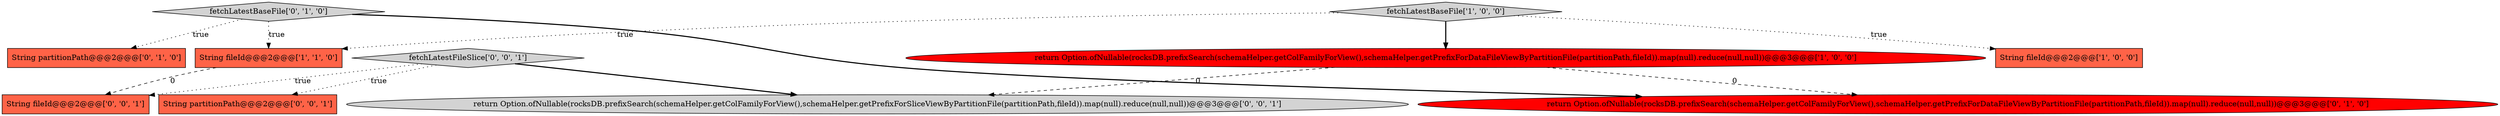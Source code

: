 digraph {
10 [style = filled, label = "fetchLatestFileSlice['0', '0', '1']", fillcolor = lightgray, shape = diamond image = "AAA0AAABBB3BBB"];
3 [style = filled, label = "String fileId@@@2@@@['1', '1', '0']", fillcolor = tomato, shape = box image = "AAA0AAABBB1BBB"];
9 [style = filled, label = "String fileId@@@2@@@['0', '0', '1']", fillcolor = tomato, shape = box image = "AAA0AAABBB3BBB"];
4 [style = filled, label = "String partitionPath@@@2@@@['0', '1', '0']", fillcolor = tomato, shape = box image = "AAA0AAABBB2BBB"];
1 [style = filled, label = "return Option.ofNullable(rocksDB.prefixSearch(schemaHelper.getColFamilyForView(),schemaHelper.getPrefixForDataFileViewByPartitionFile(partitionPath,fileId)).map(null).reduce(null,null))@@@3@@@['1', '0', '0']", fillcolor = red, shape = ellipse image = "AAA1AAABBB1BBB"];
0 [style = filled, label = "String fileId@@@2@@@['1', '0', '0']", fillcolor = tomato, shape = box image = "AAA0AAABBB1BBB"];
6 [style = filled, label = "return Option.ofNullable(rocksDB.prefixSearch(schemaHelper.getColFamilyForView(),schemaHelper.getPrefixForDataFileViewByPartitionFile(partitionPath,fileId)).map(null).reduce(null,null))@@@3@@@['0', '1', '0']", fillcolor = red, shape = ellipse image = "AAA1AAABBB2BBB"];
8 [style = filled, label = "return Option.ofNullable(rocksDB.prefixSearch(schemaHelper.getColFamilyForView(),schemaHelper.getPrefixForSliceViewByPartitionFile(partitionPath,fileId)).map(null).reduce(null,null))@@@3@@@['0', '0', '1']", fillcolor = lightgray, shape = ellipse image = "AAA0AAABBB3BBB"];
5 [style = filled, label = "fetchLatestBaseFile['0', '1', '0']", fillcolor = lightgray, shape = diamond image = "AAA0AAABBB2BBB"];
2 [style = filled, label = "fetchLatestBaseFile['1', '0', '0']", fillcolor = lightgray, shape = diamond image = "AAA0AAABBB1BBB"];
7 [style = filled, label = "String partitionPath@@@2@@@['0', '0', '1']", fillcolor = tomato, shape = box image = "AAA0AAABBB3BBB"];
2->3 [style = dotted, label="true"];
1->8 [style = dashed, label="0"];
2->0 [style = dotted, label="true"];
5->6 [style = bold, label=""];
5->3 [style = dotted, label="true"];
10->8 [style = bold, label=""];
3->9 [style = dashed, label="0"];
10->9 [style = dotted, label="true"];
1->6 [style = dashed, label="0"];
2->1 [style = bold, label=""];
10->7 [style = dotted, label="true"];
5->4 [style = dotted, label="true"];
}
